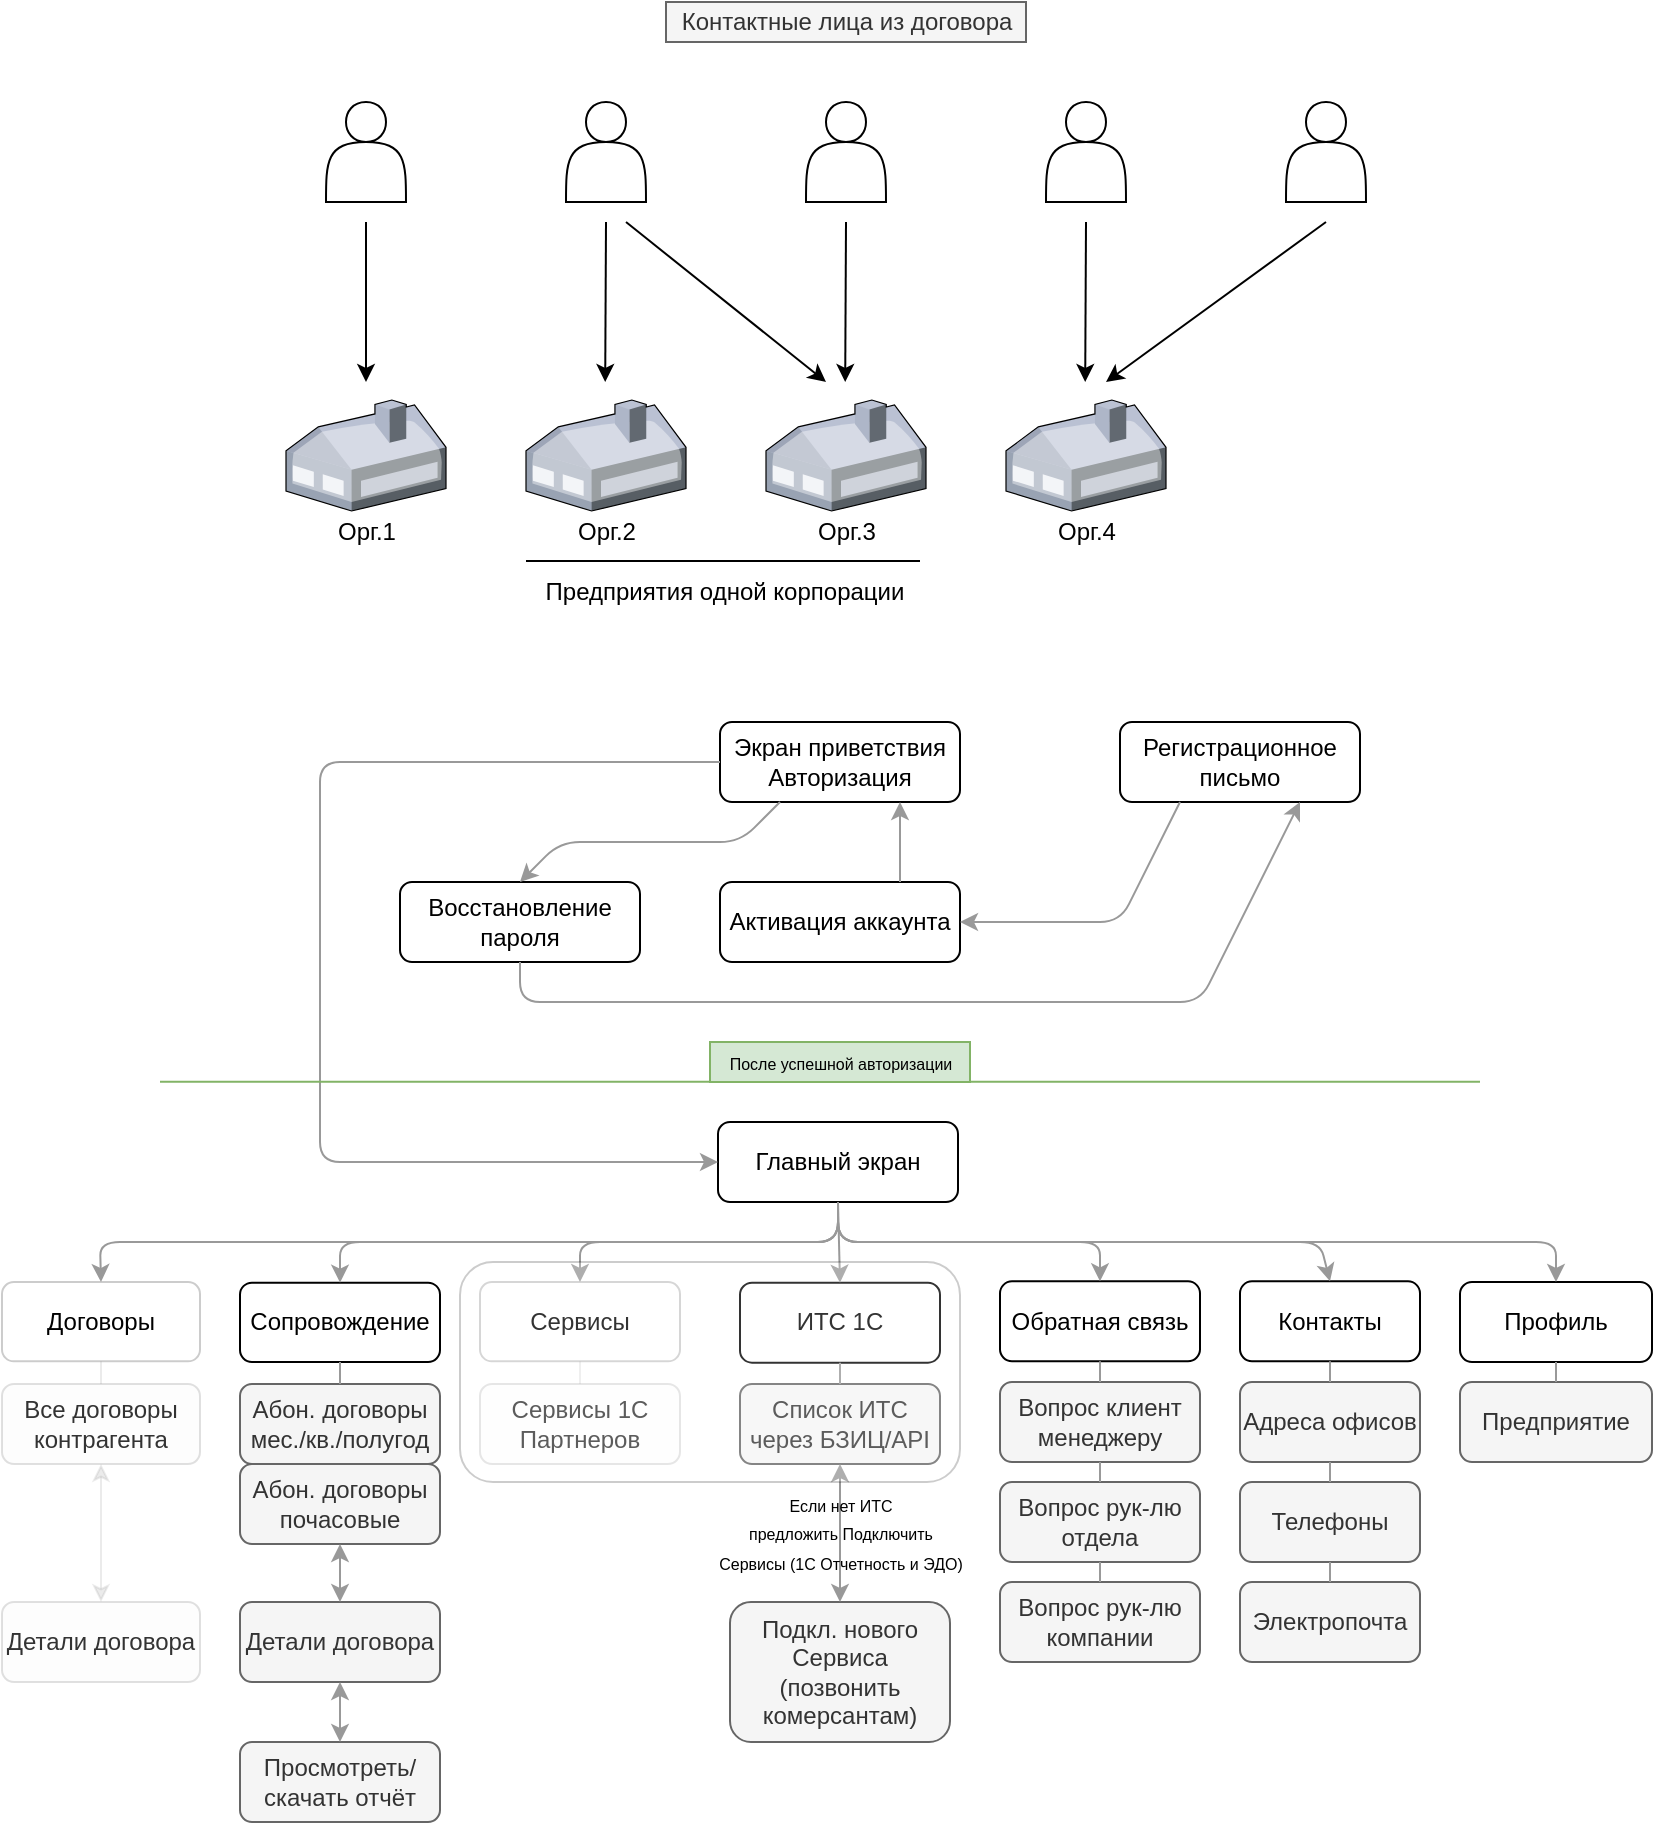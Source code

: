 <mxfile version="18.0.2" type="github">
  <diagram id="Sighrr5EJc3nkvVo9MGu" name="Страница 1">
    <mxGraphModel dx="796" dy="514" grid="1" gridSize="10" guides="1" tooltips="1" connect="1" arrows="1" fold="1" page="1" pageScale="1" pageWidth="827" pageHeight="1169" math="0" shadow="0">
      <root>
        <mxCell id="0" />
        <mxCell id="1" parent="0" />
        <mxCell id="64zmmEyAMitg9ue6WrV5-5" value="" style="verticalLabelPosition=bottom;sketch=0;aspect=fixed;html=1;verticalAlign=top;strokeColor=none;align=center;outlineConnect=0;shape=mxgraph.citrix.home_office;" parent="1" vertex="1">
          <mxGeometry x="143" y="239" width="80" height="55.5" as="geometry" />
        </mxCell>
        <mxCell id="64zmmEyAMitg9ue6WrV5-6" value="" style="verticalLabelPosition=bottom;sketch=0;aspect=fixed;html=1;verticalAlign=top;strokeColor=none;align=center;outlineConnect=0;shape=mxgraph.citrix.home_office;" parent="1" vertex="1">
          <mxGeometry x="263" y="239" width="80" height="55.5" as="geometry" />
        </mxCell>
        <mxCell id="64zmmEyAMitg9ue6WrV5-7" value="" style="verticalLabelPosition=bottom;sketch=0;aspect=fixed;html=1;verticalAlign=top;strokeColor=none;align=center;outlineConnect=0;shape=mxgraph.citrix.home_office;" parent="1" vertex="1">
          <mxGeometry x="383" y="239" width="80" height="55.5" as="geometry" />
        </mxCell>
        <mxCell id="64zmmEyAMitg9ue6WrV5-9" value="" style="endArrow=classic;html=1;rounded=0;" parent="1" edge="1">
          <mxGeometry width="50" height="50" relative="1" as="geometry">
            <mxPoint x="183" y="150" as="sourcePoint" />
            <mxPoint x="183" y="230" as="targetPoint" />
          </mxGeometry>
        </mxCell>
        <mxCell id="64zmmEyAMitg9ue6WrV5-10" value="" style="endArrow=classic;html=1;rounded=0;" parent="1" edge="1">
          <mxGeometry width="50" height="50" relative="1" as="geometry">
            <mxPoint x="303" y="150" as="sourcePoint" />
            <mxPoint x="302.6" y="230" as="targetPoint" />
          </mxGeometry>
        </mxCell>
        <mxCell id="64zmmEyAMitg9ue6WrV5-11" value="" style="endArrow=classic;html=1;rounded=0;" parent="1" edge="1">
          <mxGeometry width="50" height="50" relative="1" as="geometry">
            <mxPoint x="423" y="150" as="sourcePoint" />
            <mxPoint x="422.6" y="230" as="targetPoint" />
          </mxGeometry>
        </mxCell>
        <mxCell id="64zmmEyAMitg9ue6WrV5-12" value="" style="endArrow=classic;html=1;rounded=0;" parent="1" edge="1">
          <mxGeometry width="50" height="50" relative="1" as="geometry">
            <mxPoint x="313" y="150" as="sourcePoint" />
            <mxPoint x="413" y="230" as="targetPoint" />
          </mxGeometry>
        </mxCell>
        <mxCell id="64zmmEyAMitg9ue6WrV5-13" value="Контактные лица из договора" style="text;html=1;align=center;verticalAlign=middle;resizable=0;points=[];autosize=1;strokeColor=#666666;fillColor=#f5f5f5;fontColor=#333333;" parent="1" vertex="1">
          <mxGeometry x="333" y="40" width="180" height="20" as="geometry" />
        </mxCell>
        <mxCell id="64zmmEyAMitg9ue6WrV5-14" value="Орг.1" style="text;html=1;align=center;verticalAlign=middle;resizable=0;points=[];autosize=1;strokeColor=none;fillColor=none;" parent="1" vertex="1">
          <mxGeometry x="163" y="294.5" width="40" height="20" as="geometry" />
        </mxCell>
        <mxCell id="64zmmEyAMitg9ue6WrV5-15" value="Орг.2" style="text;html=1;align=center;verticalAlign=middle;resizable=0;points=[];autosize=1;strokeColor=none;fillColor=none;" parent="1" vertex="1">
          <mxGeometry x="283" y="294.5" width="40" height="20" as="geometry" />
        </mxCell>
        <mxCell id="64zmmEyAMitg9ue6WrV5-16" value="Орг.3" style="text;html=1;align=center;verticalAlign=middle;resizable=0;points=[];autosize=1;strokeColor=none;fillColor=none;" parent="1" vertex="1">
          <mxGeometry x="403" y="294.5" width="40" height="20" as="geometry" />
        </mxCell>
        <mxCell id="64zmmEyAMitg9ue6WrV5-17" value="" style="shape=actor;whiteSpace=wrap;html=1;" parent="1" vertex="1">
          <mxGeometry x="163" y="90" width="40" height="50" as="geometry" />
        </mxCell>
        <mxCell id="64zmmEyAMitg9ue6WrV5-18" value="" style="shape=actor;whiteSpace=wrap;html=1;" parent="1" vertex="1">
          <mxGeometry x="283" y="90" width="40" height="50" as="geometry" />
        </mxCell>
        <mxCell id="64zmmEyAMitg9ue6WrV5-19" value="" style="shape=actor;whiteSpace=wrap;html=1;" parent="1" vertex="1">
          <mxGeometry x="403" y="90" width="40" height="50" as="geometry" />
        </mxCell>
        <mxCell id="64zmmEyAMitg9ue6WrV5-20" value="" style="verticalLabelPosition=bottom;sketch=0;aspect=fixed;html=1;verticalAlign=top;strokeColor=none;align=center;outlineConnect=0;shape=mxgraph.citrix.home_office;" parent="1" vertex="1">
          <mxGeometry x="503" y="239" width="80" height="55.5" as="geometry" />
        </mxCell>
        <mxCell id="64zmmEyAMitg9ue6WrV5-21" value="" style="endArrow=classic;html=1;rounded=0;" parent="1" edge="1">
          <mxGeometry width="50" height="50" relative="1" as="geometry">
            <mxPoint x="543" y="150" as="sourcePoint" />
            <mxPoint x="542.6" y="230.0" as="targetPoint" />
          </mxGeometry>
        </mxCell>
        <mxCell id="64zmmEyAMitg9ue6WrV5-22" value="Орг.4" style="text;html=1;align=center;verticalAlign=middle;resizable=0;points=[];autosize=1;strokeColor=none;fillColor=none;" parent="1" vertex="1">
          <mxGeometry x="523" y="294.5" width="40" height="20" as="geometry" />
        </mxCell>
        <mxCell id="64zmmEyAMitg9ue6WrV5-23" value="" style="shape=actor;whiteSpace=wrap;html=1;" parent="1" vertex="1">
          <mxGeometry x="523" y="90" width="40" height="50" as="geometry" />
        </mxCell>
        <mxCell id="64zmmEyAMitg9ue6WrV5-25" value="" style="endArrow=classic;html=1;rounded=0;" parent="1" edge="1">
          <mxGeometry width="50" height="50" relative="1" as="geometry">
            <mxPoint x="663" y="150" as="sourcePoint" />
            <mxPoint x="553" y="230" as="targetPoint" />
          </mxGeometry>
        </mxCell>
        <mxCell id="64zmmEyAMitg9ue6WrV5-37" value="" style="shape=actor;whiteSpace=wrap;html=1;" parent="1" vertex="1">
          <mxGeometry x="643" y="90" width="40" height="50" as="geometry" />
        </mxCell>
        <mxCell id="64zmmEyAMitg9ue6WrV5-43" value="" style="line;strokeWidth=1;rotatable=0;dashed=0;labelPosition=right;align=left;verticalAlign=middle;spacingTop=0;spacingLeft=6;points=[];portConstraint=eastwest;" parent="1" vertex="1">
          <mxGeometry x="263" y="314.5" width="197" height="10" as="geometry" />
        </mxCell>
        <mxCell id="64zmmEyAMitg9ue6WrV5-44" value="Предприятия одной корпорации" style="text;html=1;align=center;verticalAlign=middle;resizable=0;points=[];autosize=1;strokeColor=none;fillColor=none;" parent="1" vertex="1">
          <mxGeometry x="266.5" y="324.5" width="190" height="20" as="geometry" />
        </mxCell>
        <mxCell id="64zmmEyAMitg9ue6WrV5-46" value="Экран приветствия&lt;br&gt;Авторизация" style="rounded=1;whiteSpace=wrap;html=1;" parent="1" vertex="1">
          <mxGeometry x="360" y="400" width="120" height="40" as="geometry" />
        </mxCell>
        <mxCell id="64zmmEyAMitg9ue6WrV5-47" value="Главный экран" style="rounded=1;whiteSpace=wrap;html=1;" parent="1" vertex="1">
          <mxGeometry x="359" y="600" width="120" height="40" as="geometry" />
        </mxCell>
        <mxCell id="64zmmEyAMitg9ue6WrV5-48" value="" style="endArrow=classic;html=1;rounded=1;exitX=0;exitY=0.5;exitDx=0;exitDy=0;entryX=0;entryY=0.5;entryDx=0;entryDy=0;strokeColor=#999999;strokeWidth=1;startSize=6;jumpSize=6;" parent="1" source="64zmmEyAMitg9ue6WrV5-46" target="64zmmEyAMitg9ue6WrV5-47" edge="1">
          <mxGeometry width="50" height="50" relative="1" as="geometry">
            <mxPoint x="410" y="570" as="sourcePoint" />
            <mxPoint x="460" y="520" as="targetPoint" />
            <Array as="points">
              <mxPoint x="160" y="420" />
              <mxPoint x="160" y="620" />
            </Array>
          </mxGeometry>
        </mxCell>
        <mxCell id="64zmmEyAMitg9ue6WrV5-49" value="Восстановление пароля" style="rounded=1;whiteSpace=wrap;html=1;" parent="1" vertex="1">
          <mxGeometry x="200" y="480" width="120" height="40" as="geometry" />
        </mxCell>
        <mxCell id="64zmmEyAMitg9ue6WrV5-50" value="Активация аккаунта" style="rounded=1;whiteSpace=wrap;html=1;" parent="1" vertex="1">
          <mxGeometry x="360" y="480" width="120" height="40" as="geometry" />
        </mxCell>
        <mxCell id="64zmmEyAMitg9ue6WrV5-52" value="" style="endArrow=classic;html=1;rounded=1;exitX=0.25;exitY=1;exitDx=0;exitDy=0;strokeColor=#999999;entryX=0.5;entryY=0;entryDx=0;entryDy=0;" parent="1" source="64zmmEyAMitg9ue6WrV5-46" target="64zmmEyAMitg9ue6WrV5-49" edge="1">
          <mxGeometry width="50" height="50" relative="1" as="geometry">
            <mxPoint x="130" y="430" as="sourcePoint" />
            <mxPoint x="190" y="470" as="targetPoint" />
            <Array as="points">
              <mxPoint x="370" y="460" />
              <mxPoint x="280" y="460" />
            </Array>
          </mxGeometry>
        </mxCell>
        <mxCell id="64zmmEyAMitg9ue6WrV5-55" value="Регистрационное письмо" style="rounded=1;whiteSpace=wrap;html=1;" parent="1" vertex="1">
          <mxGeometry x="560" y="400" width="120" height="40" as="geometry" />
        </mxCell>
        <mxCell id="64zmmEyAMitg9ue6WrV5-56" value="" style="endArrow=classic;html=1;rounded=1;exitX=0.25;exitY=1;exitDx=0;exitDy=0;entryX=1;entryY=0.5;entryDx=0;entryDy=0;strokeColor=#999999;" parent="1" source="64zmmEyAMitg9ue6WrV5-55" target="64zmmEyAMitg9ue6WrV5-50" edge="1">
          <mxGeometry width="50" height="50" relative="1" as="geometry">
            <mxPoint x="190" y="450" as="sourcePoint" />
            <mxPoint x="190" y="490" as="targetPoint" />
            <Array as="points">
              <mxPoint x="560" y="500" />
            </Array>
          </mxGeometry>
        </mxCell>
        <mxCell id="64zmmEyAMitg9ue6WrV5-57" value="" style="endArrow=classic;html=1;rounded=1;exitX=0.5;exitY=1;exitDx=0;exitDy=0;entryX=0.75;entryY=1;entryDx=0;entryDy=0;strokeColor=#999999;" parent="1" source="64zmmEyAMitg9ue6WrV5-49" target="64zmmEyAMitg9ue6WrV5-55" edge="1">
          <mxGeometry width="50" height="50" relative="1" as="geometry">
            <mxPoint x="670" y="490" as="sourcePoint" />
            <mxPoint x="660" y="540" as="targetPoint" />
            <Array as="points">
              <mxPoint x="260" y="540" />
              <mxPoint x="600" y="540" />
            </Array>
          </mxGeometry>
        </mxCell>
        <mxCell id="64zmmEyAMitg9ue6WrV5-58" value="" style="endArrow=classic;html=1;rounded=1;exitX=0.75;exitY=0;exitDx=0;exitDy=0;entryX=0.75;entryY=1;entryDx=0;entryDy=0;strokeColor=#999999;" parent="1" source="64zmmEyAMitg9ue6WrV5-50" target="64zmmEyAMitg9ue6WrV5-46" edge="1">
          <mxGeometry width="50" height="50" relative="1" as="geometry">
            <mxPoint x="160" y="450" as="sourcePoint" />
            <mxPoint x="160" y="490" as="targetPoint" />
            <Array as="points" />
          </mxGeometry>
        </mxCell>
        <mxCell id="64zmmEyAMitg9ue6WrV5-59" value="Сервисы" style="rounded=1;whiteSpace=wrap;html=1;opacity=20;" parent="1" vertex="1">
          <mxGeometry x="240" y="680" width="100" height="39.67" as="geometry" />
        </mxCell>
        <mxCell id="64zmmEyAMitg9ue6WrV5-60" value="ИТС 1С" style="rounded=1;whiteSpace=wrap;html=1;" parent="1" vertex="1">
          <mxGeometry x="370" y="680.33" width="100" height="40" as="geometry" />
        </mxCell>
        <mxCell id="64zmmEyAMitg9ue6WrV5-61" value="Обратная связь" style="rounded=1;whiteSpace=wrap;html=1;" parent="1" vertex="1">
          <mxGeometry x="500" y="679.67" width="100" height="40" as="geometry" />
        </mxCell>
        <mxCell id="64zmmEyAMitg9ue6WrV5-62" value="Контакты" style="rounded=1;whiteSpace=wrap;html=1;" parent="1" vertex="1">
          <mxGeometry x="620" y="679.67" width="90" height="40" as="geometry" />
        </mxCell>
        <mxCell id="64zmmEyAMitg9ue6WrV5-63" value="Профиль" style="rounded=1;whiteSpace=wrap;html=1;" parent="1" vertex="1">
          <mxGeometry x="730" y="680" width="96" height="40" as="geometry" />
        </mxCell>
        <mxCell id="64zmmEyAMitg9ue6WrV5-64" value="Сопровождение" style="rounded=1;whiteSpace=wrap;html=1;" parent="1" vertex="1">
          <mxGeometry x="120" y="680.33" width="100" height="39.67" as="geometry" />
        </mxCell>
        <mxCell id="64zmmEyAMitg9ue6WrV5-65" value="Договоры" style="rounded=1;whiteSpace=wrap;html=1;opacity=20;" parent="1" vertex="1">
          <mxGeometry x="1" y="680" width="99" height="39.67" as="geometry" />
        </mxCell>
        <mxCell id="64zmmEyAMitg9ue6WrV5-68" value="" style="endArrow=classic;html=1;rounded=1;exitX=0.5;exitY=1;exitDx=0;exitDy=0;entryX=0.5;entryY=0;entryDx=0;entryDy=0;strokeColor=#999999;" parent="1" source="64zmmEyAMitg9ue6WrV5-47" target="64zmmEyAMitg9ue6WrV5-60" edge="1">
          <mxGeometry width="50" height="50" relative="1" as="geometry">
            <mxPoint x="160" y="450" as="sourcePoint" />
            <mxPoint x="160" y="490" as="targetPoint" />
            <Array as="points" />
          </mxGeometry>
        </mxCell>
        <mxCell id="64zmmEyAMitg9ue6WrV5-69" value="" style="endArrow=classic;html=1;rounded=1;entryX=0.5;entryY=0;entryDx=0;entryDy=0;strokeColor=#999999;exitX=0.5;exitY=1;exitDx=0;exitDy=0;" parent="1" source="64zmmEyAMitg9ue6WrV5-47" target="64zmmEyAMitg9ue6WrV5-59" edge="1">
          <mxGeometry width="50" height="50" relative="1" as="geometry">
            <mxPoint x="420" y="640" as="sourcePoint" />
            <mxPoint x="430" y="690.33" as="targetPoint" />
            <Array as="points">
              <mxPoint x="419" y="660" />
              <mxPoint x="290" y="660" />
            </Array>
          </mxGeometry>
        </mxCell>
        <mxCell id="64zmmEyAMitg9ue6WrV5-70" value="" style="endArrow=classic;html=1;rounded=1;entryX=0.5;entryY=0;entryDx=0;entryDy=0;strokeColor=#999999;exitX=0.5;exitY=1;exitDx=0;exitDy=0;" parent="1" source="64zmmEyAMitg9ue6WrV5-47" target="64zmmEyAMitg9ue6WrV5-64" edge="1">
          <mxGeometry width="50" height="50" relative="1" as="geometry">
            <mxPoint x="420" y="640" as="sourcePoint" />
            <mxPoint x="319.5" y="690.0" as="targetPoint" />
            <Array as="points">
              <mxPoint x="419" y="660" />
              <mxPoint x="170" y="660" />
            </Array>
          </mxGeometry>
        </mxCell>
        <mxCell id="64zmmEyAMitg9ue6WrV5-71" value="" style="endArrow=classic;html=1;rounded=1;entryX=0.5;entryY=0;entryDx=0;entryDy=0;strokeColor=#999999;exitX=0.5;exitY=1;exitDx=0;exitDy=0;" parent="1" source="64zmmEyAMitg9ue6WrV5-47" target="64zmmEyAMitg9ue6WrV5-65" edge="1">
          <mxGeometry width="50" height="50" relative="1" as="geometry">
            <mxPoint x="420" y="640" as="sourcePoint" />
            <mxPoint x="207.5" y="690.33" as="targetPoint" />
            <Array as="points">
              <mxPoint x="419" y="660" />
              <mxPoint x="50" y="660" />
            </Array>
          </mxGeometry>
        </mxCell>
        <mxCell id="64zmmEyAMitg9ue6WrV5-72" value="" style="endArrow=classic;html=1;rounded=1;entryX=0.5;entryY=0;entryDx=0;entryDy=0;strokeColor=#999999;exitX=0.5;exitY=1;exitDx=0;exitDy=0;" parent="1" source="64zmmEyAMitg9ue6WrV5-47" target="64zmmEyAMitg9ue6WrV5-61" edge="1">
          <mxGeometry width="50" height="50" relative="1" as="geometry">
            <mxPoint x="420" y="640" as="sourcePoint" />
            <mxPoint x="430" y="690.33" as="targetPoint" />
            <Array as="points">
              <mxPoint x="419" y="660" />
              <mxPoint x="550" y="660" />
            </Array>
          </mxGeometry>
        </mxCell>
        <mxCell id="64zmmEyAMitg9ue6WrV5-73" value="" style="endArrow=classic;html=1;rounded=1;exitX=0.5;exitY=1;exitDx=0;exitDy=0;entryX=0.5;entryY=0;entryDx=0;entryDy=0;strokeColor=#999999;" parent="1" source="64zmmEyAMitg9ue6WrV5-47" target="64zmmEyAMitg9ue6WrV5-62" edge="1">
          <mxGeometry width="50" height="50" relative="1" as="geometry">
            <mxPoint x="430" y="650" as="sourcePoint" />
            <mxPoint x="430" y="690.33" as="targetPoint" />
            <Array as="points">
              <mxPoint x="419" y="660" />
              <mxPoint x="660" y="660" />
            </Array>
          </mxGeometry>
        </mxCell>
        <mxCell id="64zmmEyAMitg9ue6WrV5-74" value="" style="endArrow=classic;html=1;rounded=1;exitX=0.5;exitY=1;exitDx=0;exitDy=0;entryX=0.5;entryY=0;entryDx=0;entryDy=0;strokeColor=#999999;" parent="1" source="64zmmEyAMitg9ue6WrV5-47" target="64zmmEyAMitg9ue6WrV5-63" edge="1">
          <mxGeometry width="50" height="50" relative="1" as="geometry">
            <mxPoint x="450" y="670" as="sourcePoint" />
            <mxPoint x="450" y="710.33" as="targetPoint" />
            <Array as="points">
              <mxPoint x="419" y="660" />
              <mxPoint x="778" y="660" />
            </Array>
          </mxGeometry>
        </mxCell>
        <mxCell id="64zmmEyAMitg9ue6WrV5-75" value="Предприятие" style="rounded=1;whiteSpace=wrap;html=1;fillColor=#f5f5f5;fontColor=#333333;strokeColor=#666666;" parent="1" vertex="1">
          <mxGeometry x="730" y="730" width="96" height="40" as="geometry" />
        </mxCell>
        <mxCell id="64zmmEyAMitg9ue6WrV5-78" value="" style="line;strokeWidth=1;rotatable=0;dashed=0;labelPosition=right;align=left;verticalAlign=middle;spacingTop=0;spacingLeft=6;points=[];portConstraint=eastwest;fontSize=8;fillColor=#d5e8d4;strokeColor=#82b366;" parent="1" vertex="1">
          <mxGeometry x="80" y="575" width="660" height="9.87" as="geometry" />
        </mxCell>
        <mxCell id="64zmmEyAMitg9ue6WrV5-79" value="&lt;font style=&quot;font-size: 8px;&quot;&gt;После успешной авторизации&lt;br&gt;&lt;/font&gt;" style="text;html=1;align=center;verticalAlign=middle;resizable=0;points=[];autosize=1;strokeColor=#82b366;fillColor=#d5e8d4;" parent="1" vertex="1">
          <mxGeometry x="355" y="560" width="130" height="20" as="geometry" />
        </mxCell>
        <mxCell id="64zmmEyAMitg9ue6WrV5-80" value="Подкл. нового Сервиса (позвонить комерсантам)" style="rounded=1;whiteSpace=wrap;html=1;fillColor=#f5f5f5;fontColor=#333333;strokeColor=#666666;" parent="1" vertex="1">
          <mxGeometry x="365" y="840" width="110" height="70" as="geometry" />
        </mxCell>
        <mxCell id="64zmmEyAMitg9ue6WrV5-83" value="Адреса офисов" style="rounded=1;whiteSpace=wrap;html=1;fillColor=#f5f5f5;fontColor=#333333;strokeColor=#666666;" parent="1" vertex="1">
          <mxGeometry x="620" y="730" width="90" height="40" as="geometry" />
        </mxCell>
        <mxCell id="64zmmEyAMitg9ue6WrV5-84" value="Телефоны" style="rounded=1;whiteSpace=wrap;html=1;fillColor=#f5f5f5;fontColor=#333333;strokeColor=#666666;" parent="1" vertex="1">
          <mxGeometry x="620" y="780" width="90" height="40" as="geometry" />
        </mxCell>
        <mxCell id="64zmmEyAMitg9ue6WrV5-85" value="Электропочта" style="rounded=1;whiteSpace=wrap;html=1;fillColor=#f5f5f5;fontColor=#333333;strokeColor=#666666;" parent="1" vertex="1">
          <mxGeometry x="620" y="830" width="90" height="40" as="geometry" />
        </mxCell>
        <mxCell id="64zmmEyAMitg9ue6WrV5-87" value="" style="endArrow=none;html=1;rounded=0;fontSize=8;strokeColor=#999999;entryX=0.5;entryY=1;entryDx=0;entryDy=0;" parent="1" source="64zmmEyAMitg9ue6WrV5-83" target="64zmmEyAMitg9ue6WrV5-62" edge="1">
          <mxGeometry relative="1" as="geometry">
            <mxPoint x="295" y="840" as="sourcePoint" />
            <mxPoint x="455" y="840" as="targetPoint" />
          </mxGeometry>
        </mxCell>
        <mxCell id="64zmmEyAMitg9ue6WrV5-88" value="" style="endArrow=none;html=1;rounded=0;fontSize=8;strokeColor=#999999;entryX=0.5;entryY=1;entryDx=0;entryDy=0;exitX=0.5;exitY=0;exitDx=0;exitDy=0;" parent="1" source="64zmmEyAMitg9ue6WrV5-84" target="64zmmEyAMitg9ue6WrV5-83" edge="1">
          <mxGeometry relative="1" as="geometry">
            <mxPoint x="655" y="791" as="sourcePoint" />
            <mxPoint x="655" y="781" as="targetPoint" />
          </mxGeometry>
        </mxCell>
        <mxCell id="64zmmEyAMitg9ue6WrV5-89" value="" style="endArrow=none;html=1;rounded=0;fontSize=8;strokeColor=#999999;entryX=0.5;entryY=1;entryDx=0;entryDy=0;exitX=0.5;exitY=0;exitDx=0;exitDy=0;" parent="1" source="64zmmEyAMitg9ue6WrV5-85" target="64zmmEyAMitg9ue6WrV5-84" edge="1">
          <mxGeometry relative="1" as="geometry">
            <mxPoint x="675" y="742" as="sourcePoint" />
            <mxPoint x="675" y="722" as="targetPoint" />
          </mxGeometry>
        </mxCell>
        <mxCell id="64zmmEyAMitg9ue6WrV5-90" value="Вопрос клиент менеджеру" style="rounded=1;whiteSpace=wrap;html=1;fillColor=#f5f5f5;fontColor=#333333;strokeColor=#666666;" parent="1" vertex="1">
          <mxGeometry x="500" y="730" width="100" height="40" as="geometry" />
        </mxCell>
        <mxCell id="64zmmEyAMitg9ue6WrV5-91" value="Вопрос рук-лю&lt;br&gt;отдела" style="rounded=1;whiteSpace=wrap;html=1;fillColor=#f5f5f5;fontColor=#333333;strokeColor=#666666;" parent="1" vertex="1">
          <mxGeometry x="500" y="780" width="100" height="40" as="geometry" />
        </mxCell>
        <mxCell id="64zmmEyAMitg9ue6WrV5-92" value="Вопрос рук-лю&lt;br&gt;компании" style="rounded=1;whiteSpace=wrap;html=1;fillColor=#f5f5f5;fontColor=#333333;strokeColor=#666666;" parent="1" vertex="1">
          <mxGeometry x="500" y="830" width="100" height="40" as="geometry" />
        </mxCell>
        <mxCell id="64zmmEyAMitg9ue6WrV5-93" value="" style="endArrow=none;html=1;rounded=0;fontSize=8;strokeColor=#999999;entryX=0.5;entryY=1;entryDx=0;entryDy=0;exitX=0.5;exitY=0;exitDx=0;exitDy=0;" parent="1" source="64zmmEyAMitg9ue6WrV5-75" target="64zmmEyAMitg9ue6WrV5-63" edge="1">
          <mxGeometry relative="1" as="geometry">
            <mxPoint x="657" y="750" as="sourcePoint" />
            <mxPoint x="657" y="730" as="targetPoint" />
          </mxGeometry>
        </mxCell>
        <mxCell id="64zmmEyAMitg9ue6WrV5-94" value="" style="endArrow=none;html=1;rounded=0;fontSize=8;strokeColor=#999999;entryX=0.5;entryY=1;entryDx=0;entryDy=0;exitX=0.5;exitY=0;exitDx=0;exitDy=0;" parent="1" source="64zmmEyAMitg9ue6WrV5-90" target="64zmmEyAMitg9ue6WrV5-61" edge="1">
          <mxGeometry relative="1" as="geometry">
            <mxPoint x="674" y="760" as="sourcePoint" />
            <mxPoint x="674" y="740" as="targetPoint" />
          </mxGeometry>
        </mxCell>
        <mxCell id="64zmmEyAMitg9ue6WrV5-95" value="" style="endArrow=none;html=1;rounded=0;fontSize=8;strokeColor=#999999;entryX=0.5;entryY=1;entryDx=0;entryDy=0;exitX=0.5;exitY=0;exitDx=0;exitDy=0;" parent="1" source="64zmmEyAMitg9ue6WrV5-91" target="64zmmEyAMitg9ue6WrV5-90" edge="1">
          <mxGeometry relative="1" as="geometry">
            <mxPoint x="684" y="761" as="sourcePoint" />
            <mxPoint x="684" y="741" as="targetPoint" />
          </mxGeometry>
        </mxCell>
        <mxCell id="64zmmEyAMitg9ue6WrV5-96" value="" style="endArrow=none;html=1;rounded=0;fontSize=8;strokeColor=#999999;entryX=0.5;entryY=1;entryDx=0;entryDy=0;exitX=0.5;exitY=0;exitDx=0;exitDy=0;" parent="1" source="64zmmEyAMitg9ue6WrV5-92" target="64zmmEyAMitg9ue6WrV5-91" edge="1">
          <mxGeometry relative="1" as="geometry">
            <mxPoint x="694" y="762" as="sourcePoint" />
            <mxPoint x="694" y="742" as="targetPoint" />
          </mxGeometry>
        </mxCell>
        <mxCell id="64zmmEyAMitg9ue6WrV5-97" value="Список ИТС через БЗИЦ/API" style="rounded=1;whiteSpace=wrap;html=1;fillColor=#f5f5f5;fontColor=#333333;strokeColor=#666666;" parent="1" vertex="1">
          <mxGeometry x="370" y="731" width="100" height="40" as="geometry" />
        </mxCell>
        <mxCell id="64zmmEyAMitg9ue6WrV5-98" value="" style="endArrow=none;html=1;rounded=0;fontSize=8;strokeColor=#999999;entryX=0.5;entryY=1;entryDx=0;entryDy=0;" parent="1" source="64zmmEyAMitg9ue6WrV5-97" target="64zmmEyAMitg9ue6WrV5-60" edge="1">
          <mxGeometry relative="1" as="geometry">
            <mxPoint x="542" y="750" as="sourcePoint" />
            <mxPoint x="542" y="730" as="targetPoint" />
          </mxGeometry>
        </mxCell>
        <mxCell id="64zmmEyAMitg9ue6WrV5-99" value="" style="endArrow=classic;html=1;rounded=0;fontSize=8;strokeColor=#999999;entryX=0.5;entryY=1;entryDx=0;entryDy=0;exitX=0.5;exitY=0;exitDx=0;exitDy=0;startArrow=classic;startFill=1;endFill=1;" parent="1" source="64zmmEyAMitg9ue6WrV5-80" target="64zmmEyAMitg9ue6WrV5-97" edge="1">
          <mxGeometry relative="1" as="geometry">
            <mxPoint x="432" y="740" as="sourcePoint" />
            <mxPoint x="432" y="720.33" as="targetPoint" />
          </mxGeometry>
        </mxCell>
        <mxCell id="64zmmEyAMitg9ue6WrV5-100" value="Сервисы 1С Партнеров" style="rounded=1;whiteSpace=wrap;html=1;fillColor=#f5f5f5;fontColor=#333333;strokeColor=#666666;opacity=20;" parent="1" vertex="1">
          <mxGeometry x="240" y="731" width="100" height="40" as="geometry" />
        </mxCell>
        <mxCell id="64zmmEyAMitg9ue6WrV5-103" value="" style="endArrow=none;html=1;rounded=0;fontSize=8;strokeColor=#999999;entryX=0.5;entryY=1;entryDx=0;entryDy=0;exitX=0.5;exitY=0;exitDx=0;exitDy=0;opacity=20;" parent="1" source="64zmmEyAMitg9ue6WrV5-100" target="64zmmEyAMitg9ue6WrV5-59" edge="1">
          <mxGeometry relative="1" as="geometry">
            <mxPoint x="317" y="800" as="sourcePoint" />
            <mxPoint x="287" y="810" as="targetPoint" />
          </mxGeometry>
        </mxCell>
        <mxCell id="64zmmEyAMitg9ue6WrV5-106" value="Абон. договоры&lt;br&gt;мес./кв./полугод" style="rounded=1;whiteSpace=wrap;html=1;fillColor=#f5f5f5;fontColor=#333333;strokeColor=#666666;" parent="1" vertex="1">
          <mxGeometry x="120" y="731" width="100" height="40" as="geometry" />
        </mxCell>
        <mxCell id="64zmmEyAMitg9ue6WrV5-107" value="Абон. договоры&lt;br&gt;почасовые" style="rounded=1;whiteSpace=wrap;html=1;fillColor=#f5f5f5;fontColor=#333333;strokeColor=#666666;" parent="1" vertex="1">
          <mxGeometry x="120" y="771" width="100" height="40" as="geometry" />
        </mxCell>
        <mxCell id="64zmmEyAMitg9ue6WrV5-108" value="Все договоры&lt;br&gt;контрагента" style="rounded=1;whiteSpace=wrap;html=1;fillColor=#f5f5f5;fontColor=#333333;strokeColor=#666666;opacity=20;" parent="1" vertex="1">
          <mxGeometry x="1" y="731" width="99" height="40" as="geometry" />
        </mxCell>
        <mxCell id="64zmmEyAMitg9ue6WrV5-109" value="" style="endArrow=none;html=1;rounded=0;fontSize=8;strokeColor=#999999;entryX=0.5;entryY=1;entryDx=0;entryDy=0;exitX=0.5;exitY=0;exitDx=0;exitDy=0;" parent="1" source="64zmmEyAMitg9ue6WrV5-106" target="64zmmEyAMitg9ue6WrV5-64" edge="1">
          <mxGeometry relative="1" as="geometry">
            <mxPoint x="307.5" y="741" as="sourcePoint" />
            <mxPoint x="307.5" y="729.67" as="targetPoint" />
          </mxGeometry>
        </mxCell>
        <mxCell id="64zmmEyAMitg9ue6WrV5-110" value="" style="endArrow=none;html=1;rounded=0;fontSize=8;strokeColor=#999999;entryX=0.5;entryY=1;entryDx=0;entryDy=0;exitX=0.5;exitY=0;exitDx=0;exitDy=0;" parent="1" source="64zmmEyAMitg9ue6WrV5-107" target="64zmmEyAMitg9ue6WrV5-106" edge="1">
          <mxGeometry relative="1" as="geometry">
            <mxPoint x="317.5" y="751" as="sourcePoint" />
            <mxPoint x="317.5" y="739.67" as="targetPoint" />
          </mxGeometry>
        </mxCell>
        <mxCell id="64zmmEyAMitg9ue6WrV5-111" value="" style="endArrow=none;html=1;rounded=0;fontSize=8;strokeColor=#999999;entryX=0.5;entryY=1;entryDx=0;entryDy=0;exitX=0.5;exitY=0;exitDx=0;exitDy=0;opacity=20;" parent="1" source="64zmmEyAMitg9ue6WrV5-108" target="64zmmEyAMitg9ue6WrV5-65" edge="1">
          <mxGeometry relative="1" as="geometry">
            <mxPoint x="328.5" y="761" as="sourcePoint" />
            <mxPoint x="328.5" y="749.67" as="targetPoint" />
          </mxGeometry>
        </mxCell>
        <mxCell id="64zmmEyAMitg9ue6WrV5-114" value="Детали договора" style="rounded=1;whiteSpace=wrap;html=1;fillColor=#f5f5f5;fontColor=#333333;strokeColor=#666666;opacity=20;" parent="1" vertex="1">
          <mxGeometry x="1" y="840" width="99" height="40" as="geometry" />
        </mxCell>
        <mxCell id="64zmmEyAMitg9ue6WrV5-115" value="" style="endArrow=classic;html=1;rounded=1;exitX=0.5;exitY=1;exitDx=0;exitDy=0;strokeColor=#999999;entryX=0.5;entryY=0;entryDx=0;entryDy=0;startArrow=classic;startFill=1;opacity=20;" parent="1" source="64zmmEyAMitg9ue6WrV5-108" target="64zmmEyAMitg9ue6WrV5-114" edge="1">
          <mxGeometry width="50" height="50" relative="1" as="geometry">
            <mxPoint x="429" y="640" as="sourcePoint" />
            <mxPoint x="50" y="780" as="targetPoint" />
            <Array as="points" />
          </mxGeometry>
        </mxCell>
        <mxCell id="64zmmEyAMitg9ue6WrV5-116" value="Детали договора" style="rounded=1;whiteSpace=wrap;html=1;fillColor=#f5f5f5;fontColor=#333333;strokeColor=#666666;" parent="1" vertex="1">
          <mxGeometry x="120" y="840" width="100" height="40" as="geometry" />
        </mxCell>
        <mxCell id="64zmmEyAMitg9ue6WrV5-118" value="Просмотреть/скачать отчёт" style="rounded=1;whiteSpace=wrap;html=1;fillColor=#f5f5f5;fontColor=#333333;strokeColor=#666666;" parent="1" vertex="1">
          <mxGeometry x="120" y="910" width="100" height="40" as="geometry" />
        </mxCell>
        <mxCell id="64zmmEyAMitg9ue6WrV5-119" value="" style="endArrow=classic;html=1;rounded=1;strokeColor=#999999;entryX=0.5;entryY=0;entryDx=0;entryDy=0;exitX=0.5;exitY=1;exitDx=0;exitDy=0;startArrow=classic;startFill=1;" parent="1" source="64zmmEyAMitg9ue6WrV5-107" target="64zmmEyAMitg9ue6WrV5-116" edge="1">
          <mxGeometry width="50" height="50" relative="1" as="geometry">
            <mxPoint x="180" y="820" as="sourcePoint" />
            <mxPoint x="60.5" y="840" as="targetPoint" />
            <Array as="points" />
          </mxGeometry>
        </mxCell>
        <mxCell id="64zmmEyAMitg9ue6WrV5-121" value="" style="endArrow=classic;html=1;rounded=1;strokeColor=#999999;entryX=0.5;entryY=0;entryDx=0;entryDy=0;exitX=0.5;exitY=1;exitDx=0;exitDy=0;startArrow=classic;startFill=1;" parent="1" source="64zmmEyAMitg9ue6WrV5-116" target="64zmmEyAMitg9ue6WrV5-118" edge="1">
          <mxGeometry width="50" height="50" relative="1" as="geometry">
            <mxPoint x="180" y="831" as="sourcePoint" />
            <mxPoint x="180" y="850" as="targetPoint" />
            <Array as="points" />
          </mxGeometry>
        </mxCell>
        <mxCell id="fKDHaXD1NwTxH0nk9hLs-1" value="&lt;font style=&quot;font-size: 8px;&quot;&gt;Если нет ИТС&lt;br&gt;предложить Подключить&lt;br&gt;Сервисы (1С Отчетность и ЭДО)&lt;/font&gt;" style="text;html=1;align=center;verticalAlign=middle;resizable=0;points=[];autosize=1;strokeColor=none;fillColor=none;" vertex="1" parent="1">
          <mxGeometry x="350" y="780" width="140" height="50" as="geometry" />
        </mxCell>
        <mxCell id="fKDHaXD1NwTxH0nk9hLs-2" value="" style="rounded=1;whiteSpace=wrap;html=1;opacity=20;" vertex="1" parent="1">
          <mxGeometry x="230" y="670" width="250" height="110" as="geometry" />
        </mxCell>
      </root>
    </mxGraphModel>
  </diagram>
</mxfile>
